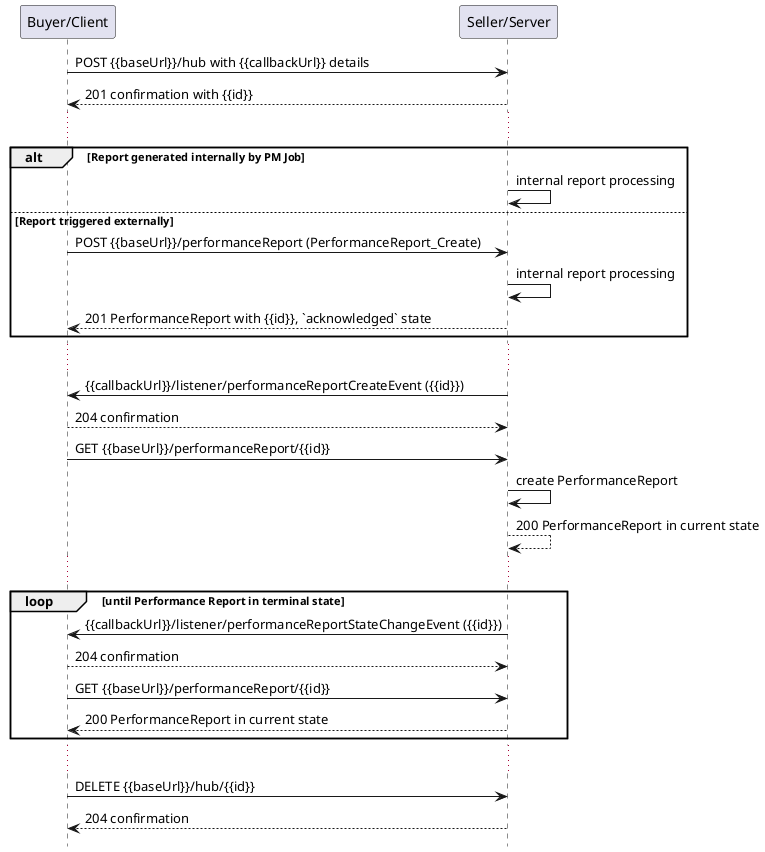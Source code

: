 @startuml useCase18Notification

hide footbox

participant "Buyer/Client" as B
participant "Seller/Server" as S

B -> S: POST {{baseUrl}}/hub with {{callbackUrl}} details
S --> B: 201 confirmation with {{id}}
...

alt Report generated internally by PM Job
  S -> S : internal report processing
else Report triggered externally
  B -> S : POST {{baseUrl}}/performanceReport (PerformanceReport_Create)
  S -> S : internal report processing
  S --> B : 201 PerformanceReport with {{id}}, `acknowledged` state
end

...
S -> B: {{callbackUrl}}/listener/performanceReportCreateEvent ({{id}})
B --> S: 204 confirmation
B -> S:   GET {{baseUrl}}/performanceReport/{{id}}
S -> S: create PerformanceReport
return 200 PerformanceReport in current state

...

group loop [until Performance Report in terminal state]
    S -> B: {{callbackUrl}}/listener/performanceReportStateChangeEvent ({{id}})
    B --> S: 204 confirmation
    B -> S:   GET {{baseUrl}}/performanceReport/{{id}}
    return 200 PerformanceReport in current state
end

...

B -> S : DELETE {{baseUrl}}/hub/{{id}} 
S --> B : 204 confirmation

@enduml
